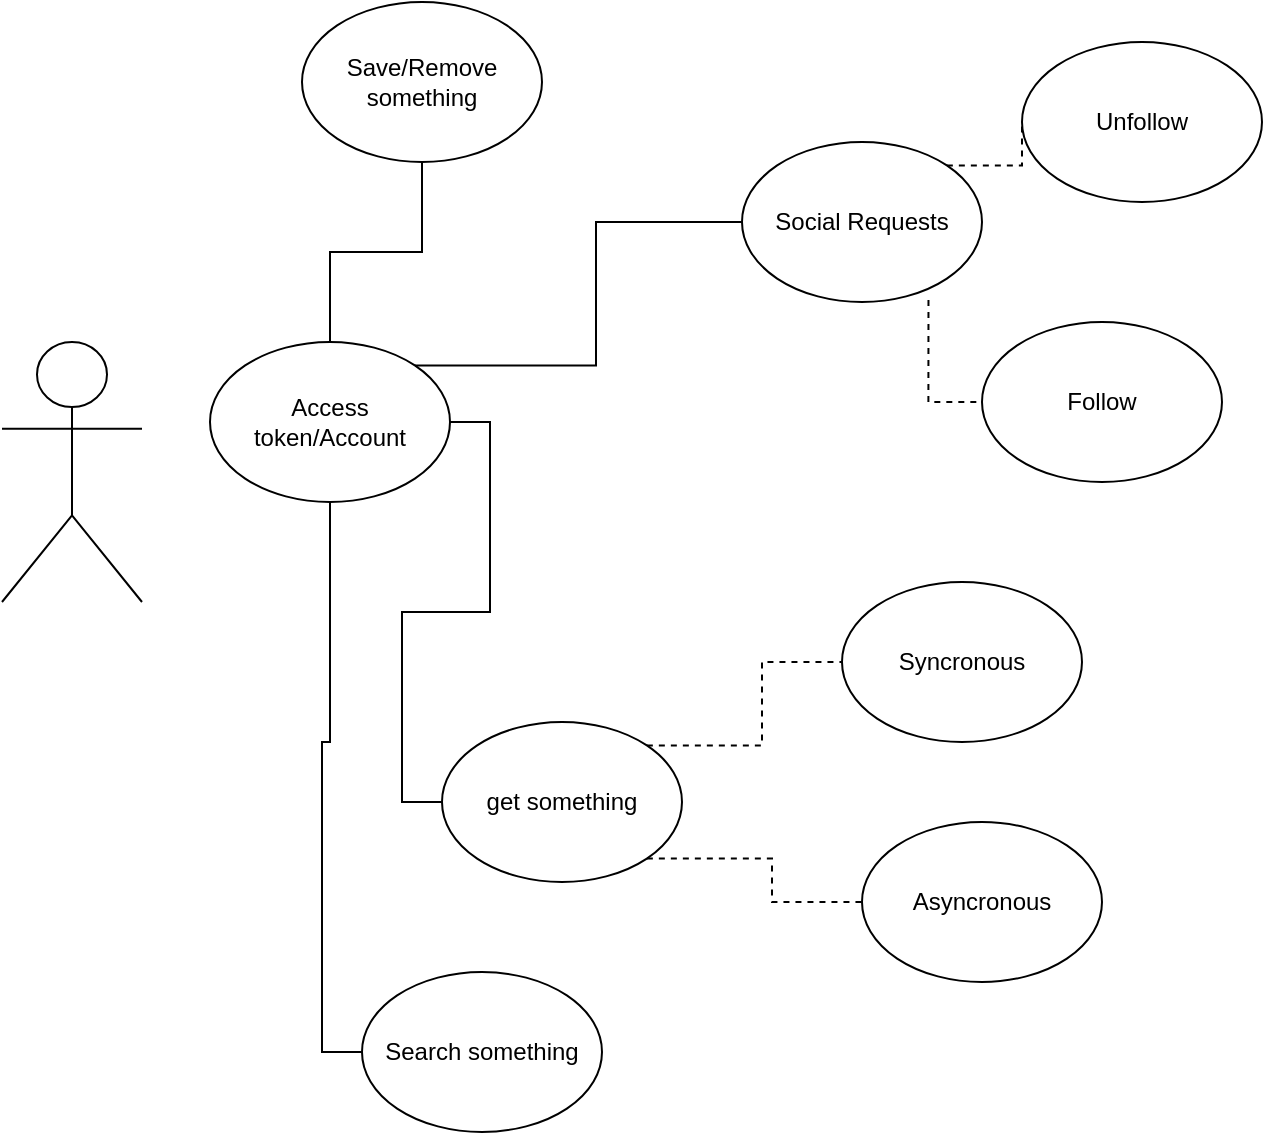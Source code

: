 <mxfile version="23.1.5" type="github">
  <diagram name="Página-1" id="6LRaUovpJfNCwrDUA6Oh">
    <mxGraphModel dx="917" dy="521" grid="1" gridSize="10" guides="1" tooltips="1" connect="1" arrows="1" fold="1" page="1" pageScale="1" pageWidth="827" pageHeight="1169" math="0" shadow="0">
      <root>
        <mxCell id="0" />
        <mxCell id="1" parent="0" />
        <mxCell id="RoQzuMsbmJKP9msa9h95-1" value="" style="shape=umlActor;verticalLabelPosition=bottom;verticalAlign=top;html=1;outlineConnect=0;" vertex="1" parent="1">
          <mxGeometry x="190" y="190" width="70" height="130" as="geometry" />
        </mxCell>
        <mxCell id="RoQzuMsbmJKP9msa9h95-14" style="edgeStyle=orthogonalEdgeStyle;rounded=0;orthogonalLoop=1;jettySize=auto;html=1;exitX=1;exitY=0;exitDx=0;exitDy=0;entryX=0;entryY=0.5;entryDx=0;entryDy=0;endArrow=none;endFill=0;" edge="1" parent="1" source="RoQzuMsbmJKP9msa9h95-3" target="RoQzuMsbmJKP9msa9h95-13">
          <mxGeometry relative="1" as="geometry" />
        </mxCell>
        <mxCell id="RoQzuMsbmJKP9msa9h95-20" style="edgeStyle=orthogonalEdgeStyle;rounded=0;orthogonalLoop=1;jettySize=auto;html=1;exitX=0.5;exitY=0;exitDx=0;exitDy=0;entryX=0.5;entryY=1;entryDx=0;entryDy=0;endArrow=none;endFill=0;" edge="1" parent="1" source="RoQzuMsbmJKP9msa9h95-3" target="RoQzuMsbmJKP9msa9h95-19">
          <mxGeometry relative="1" as="geometry">
            <mxPoint x="390" y="110" as="targetPoint" />
          </mxGeometry>
        </mxCell>
        <mxCell id="RoQzuMsbmJKP9msa9h95-3" value="Access token/Account" style="ellipse;whiteSpace=wrap;html=1;" vertex="1" parent="1">
          <mxGeometry x="294" y="190" width="120" height="80" as="geometry" />
        </mxCell>
        <mxCell id="RoQzuMsbmJKP9msa9h95-6" value="Asyncronous" style="ellipse;whiteSpace=wrap;html=1;" vertex="1" parent="1">
          <mxGeometry x="620" y="430" width="120" height="80" as="geometry" />
        </mxCell>
        <mxCell id="RoQzuMsbmJKP9msa9h95-7" value="Syncronous" style="ellipse;whiteSpace=wrap;html=1;" vertex="1" parent="1">
          <mxGeometry x="610" y="310" width="120" height="80" as="geometry" />
        </mxCell>
        <mxCell id="RoQzuMsbmJKP9msa9h95-9" style="edgeStyle=orthogonalEdgeStyle;rounded=0;orthogonalLoop=1;jettySize=auto;html=1;exitX=0;exitY=0.5;exitDx=0;exitDy=0;endArrow=none;endFill=0;entryX=1;entryY=0.5;entryDx=0;entryDy=0;" edge="1" parent="1" source="RoQzuMsbmJKP9msa9h95-8" target="RoQzuMsbmJKP9msa9h95-3">
          <mxGeometry relative="1" as="geometry">
            <mxPoint x="270" y="310" as="targetPoint" />
          </mxGeometry>
        </mxCell>
        <mxCell id="RoQzuMsbmJKP9msa9h95-10" style="edgeStyle=orthogonalEdgeStyle;rounded=0;orthogonalLoop=1;jettySize=auto;html=1;exitX=1;exitY=0;exitDx=0;exitDy=0;endArrow=none;endFill=0;dashed=1;" edge="1" parent="1" source="RoQzuMsbmJKP9msa9h95-8" target="RoQzuMsbmJKP9msa9h95-7">
          <mxGeometry relative="1" as="geometry" />
        </mxCell>
        <mxCell id="RoQzuMsbmJKP9msa9h95-11" style="edgeStyle=orthogonalEdgeStyle;rounded=0;orthogonalLoop=1;jettySize=auto;html=1;exitX=1;exitY=1;exitDx=0;exitDy=0;entryX=0;entryY=0.5;entryDx=0;entryDy=0;endArrow=none;endFill=0;dashed=1;" edge="1" parent="1" source="RoQzuMsbmJKP9msa9h95-8" target="RoQzuMsbmJKP9msa9h95-6">
          <mxGeometry relative="1" as="geometry" />
        </mxCell>
        <mxCell id="RoQzuMsbmJKP9msa9h95-8" value="get something" style="ellipse;whiteSpace=wrap;html=1;" vertex="1" parent="1">
          <mxGeometry x="410" y="380" width="120" height="80" as="geometry" />
        </mxCell>
        <mxCell id="RoQzuMsbmJKP9msa9h95-17" style="edgeStyle=orthogonalEdgeStyle;rounded=0;orthogonalLoop=1;jettySize=auto;html=1;exitX=1;exitY=0;exitDx=0;exitDy=0;entryX=0;entryY=0.5;entryDx=0;entryDy=0;endArrow=none;endFill=0;dashed=1;" edge="1" parent="1" source="RoQzuMsbmJKP9msa9h95-13" target="RoQzuMsbmJKP9msa9h95-16">
          <mxGeometry relative="1" as="geometry" />
        </mxCell>
        <mxCell id="RoQzuMsbmJKP9msa9h95-18" style="edgeStyle=orthogonalEdgeStyle;rounded=0;orthogonalLoop=1;jettySize=auto;html=1;exitX=0.777;exitY=0.987;exitDx=0;exitDy=0;entryX=0;entryY=0.5;entryDx=0;entryDy=0;endArrow=none;endFill=0;dashed=1;exitPerimeter=0;" edge="1" parent="1" source="RoQzuMsbmJKP9msa9h95-13" target="RoQzuMsbmJKP9msa9h95-15">
          <mxGeometry relative="1" as="geometry" />
        </mxCell>
        <mxCell id="RoQzuMsbmJKP9msa9h95-13" value="Social Requests" style="ellipse;whiteSpace=wrap;html=1;" vertex="1" parent="1">
          <mxGeometry x="560" y="90" width="120" height="80" as="geometry" />
        </mxCell>
        <mxCell id="RoQzuMsbmJKP9msa9h95-15" value="Follow" style="ellipse;whiteSpace=wrap;html=1;" vertex="1" parent="1">
          <mxGeometry x="680" y="180" width="120" height="80" as="geometry" />
        </mxCell>
        <mxCell id="RoQzuMsbmJKP9msa9h95-16" value="Unfollow" style="ellipse;whiteSpace=wrap;html=1;" vertex="1" parent="1">
          <mxGeometry x="700" y="40" width="120" height="80" as="geometry" />
        </mxCell>
        <mxCell id="RoQzuMsbmJKP9msa9h95-19" value="Save/Remove something" style="ellipse;whiteSpace=wrap;html=1;" vertex="1" parent="1">
          <mxGeometry x="340" y="20" width="120" height="80" as="geometry" />
        </mxCell>
        <mxCell id="RoQzuMsbmJKP9msa9h95-22" style="edgeStyle=orthogonalEdgeStyle;rounded=0;orthogonalLoop=1;jettySize=auto;html=1;exitX=0;exitY=0.5;exitDx=0;exitDy=0;endArrow=none;endFill=0;" edge="1" parent="1" source="RoQzuMsbmJKP9msa9h95-21" target="RoQzuMsbmJKP9msa9h95-3">
          <mxGeometry relative="1" as="geometry">
            <Array as="points">
              <mxPoint x="350" y="545" />
              <mxPoint x="350" y="390" />
              <mxPoint x="354" y="390" />
            </Array>
          </mxGeometry>
        </mxCell>
        <mxCell id="RoQzuMsbmJKP9msa9h95-21" value="Search something" style="ellipse;whiteSpace=wrap;html=1;" vertex="1" parent="1">
          <mxGeometry x="370" y="505" width="120" height="80" as="geometry" />
        </mxCell>
      </root>
    </mxGraphModel>
  </diagram>
</mxfile>
